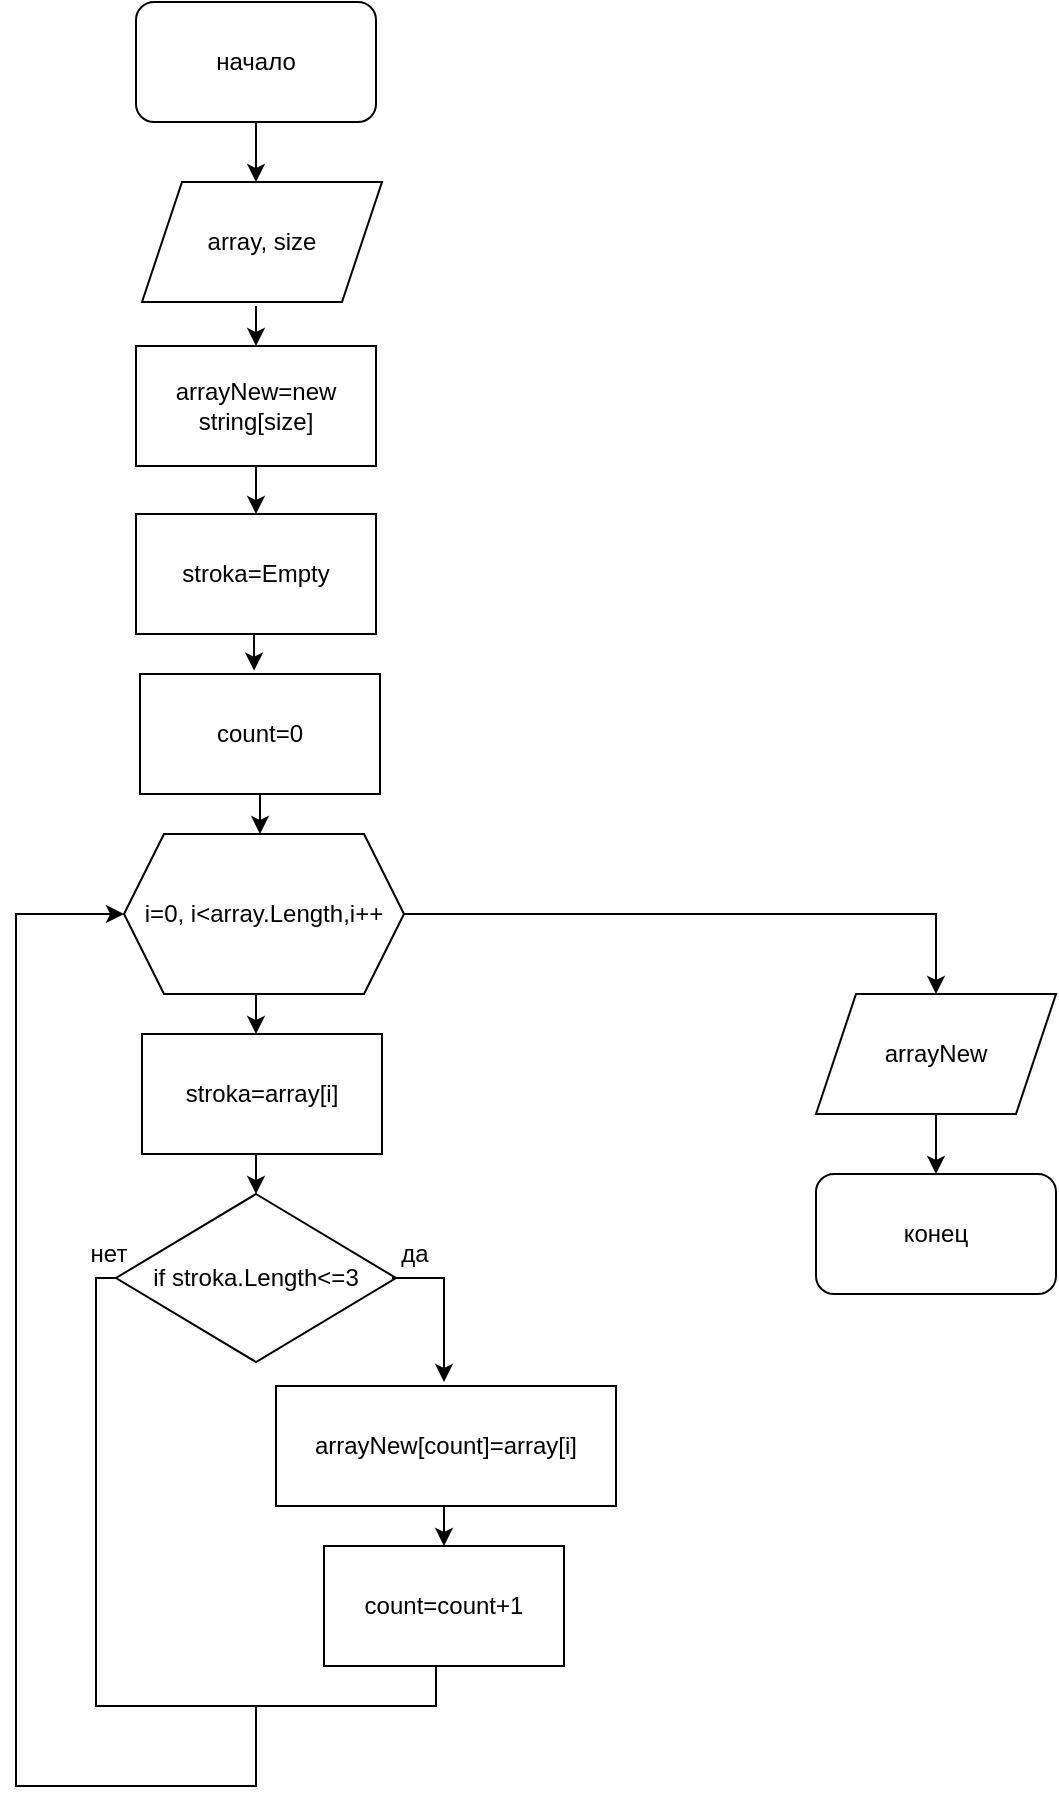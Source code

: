 <mxfile version="20.8.23" type="device"><diagram name="Страница 1" id="sAQluUtaubct05FXGI1S"><mxGraphModel dx="2028" dy="1139" grid="1" gridSize="10" guides="1" tooltips="1" connect="1" arrows="1" fold="1" page="1" pageScale="1" pageWidth="827" pageHeight="1169" math="0" shadow="0"><root><mxCell id="0"/><mxCell id="1" parent="0"/><mxCell id="mUDly4P3o1WF22d5__uY-12" style="edgeStyle=orthogonalEdgeStyle;rounded=0;orthogonalLoop=1;jettySize=auto;html=1;entryX=0.5;entryY=0;entryDx=0;entryDy=0;exitX=0.5;exitY=1;exitDx=0;exitDy=0;" parent="1" source="yciRoS448QkExxEOrVxy-3" target="mUDly4P3o1WF22d5__uY-3" edge="1"><mxGeometry relative="1" as="geometry"><mxPoint x="320" y="272" as="sourcePoint"/></mxGeometry></mxCell><mxCell id="mUDly4P3o1WF22d5__uY-1" value="начало" style="rounded=1;whiteSpace=wrap;html=1;" parent="1" vertex="1"><mxGeometry x="260" y="30" width="120" height="60" as="geometry"/></mxCell><mxCell id="mUDly4P3o1WF22d5__uY-2" value="конец" style="rounded=1;whiteSpace=wrap;html=1;" parent="1" vertex="1"><mxGeometry x="600" y="616" width="120" height="60" as="geometry"/></mxCell><mxCell id="mUDly4P3o1WF22d5__uY-16" style="edgeStyle=orthogonalEdgeStyle;rounded=0;orthogonalLoop=1;jettySize=auto;html=1;exitX=0.5;exitY=1;exitDx=0;exitDy=0;entryX=0.392;entryY=-0.028;entryDx=0;entryDy=0;entryPerimeter=0;" parent="1" edge="1"><mxGeometry relative="1" as="geometry"><mxPoint x="322" y="346" as="sourcePoint"/><mxPoint x="319.04" y="364.32" as="targetPoint"/></mxGeometry></mxCell><mxCell id="mUDly4P3o1WF22d5__uY-3" value="stroka=Empty" style="rounded=0;whiteSpace=wrap;html=1;" parent="1" vertex="1"><mxGeometry x="260" y="286" width="120" height="60" as="geometry"/></mxCell><mxCell id="mUDly4P3o1WF22d5__uY-14" style="edgeStyle=orthogonalEdgeStyle;rounded=0;orthogonalLoop=1;jettySize=auto;html=1;exitX=0.5;exitY=1;exitDx=0;exitDy=0;entryX=0.5;entryY=0;entryDx=0;entryDy=0;" parent="1" edge="1"><mxGeometry relative="1" as="geometry"><mxPoint x="322" y="426" as="sourcePoint"/><mxPoint x="322" y="446" as="targetPoint"/></mxGeometry></mxCell><mxCell id="mUDly4P3o1WF22d5__uY-4" value="count=0" style="rounded=0;whiteSpace=wrap;html=1;" parent="1" vertex="1"><mxGeometry x="262" y="366" width="120" height="60" as="geometry"/></mxCell><mxCell id="mUDly4P3o1WF22d5__uY-5" value="i=0, i&amp;lt;array.Length,i++" style="shape=hexagon;perimeter=hexagonPerimeter2;whiteSpace=wrap;html=1;fixedSize=1;" parent="1" vertex="1"><mxGeometry x="254" y="446" width="140" height="80" as="geometry"/></mxCell><mxCell id="mUDly4P3o1WF22d5__uY-6" value="if stroka.Length&amp;lt;=3" style="rhombus;whiteSpace=wrap;html=1;" parent="1" vertex="1"><mxGeometry x="250" y="626" width="140" height="84" as="geometry"/></mxCell><mxCell id="mUDly4P3o1WF22d5__uY-7" value="count=count+1" style="rounded=0;whiteSpace=wrap;html=1;" parent="1" vertex="1"><mxGeometry x="354" y="802" width="120" height="60" as="geometry"/></mxCell><mxCell id="mUDly4P3o1WF22d5__uY-8" value="stroka=array[i]" style="rounded=0;whiteSpace=wrap;html=1;" parent="1" vertex="1"><mxGeometry x="263" y="546" width="120" height="60" as="geometry"/></mxCell><mxCell id="mUDly4P3o1WF22d5__uY-9" value="arrayNew" style="shape=parallelogram;perimeter=parallelogramPerimeter;whiteSpace=wrap;html=1;fixedSize=1;" parent="1" vertex="1"><mxGeometry x="600" y="526" width="120" height="60" as="geometry"/></mxCell><mxCell id="mUDly4P3o1WF22d5__uY-18" value="" style="endArrow=classic;html=1;rounded=0;" parent="1" edge="1"><mxGeometry width="50" height="50" relative="1" as="geometry"><mxPoint x="320" y="606" as="sourcePoint"/><mxPoint x="320" y="626" as="targetPoint"/></mxGeometry></mxCell><mxCell id="mUDly4P3o1WF22d5__uY-19" value="" style="endArrow=classic;html=1;rounded=0;" parent="1" edge="1"><mxGeometry width="50" height="50" relative="1" as="geometry"><mxPoint x="320" y="526" as="sourcePoint"/><mxPoint x="320" y="546" as="targetPoint"/></mxGeometry></mxCell><mxCell id="mUDly4P3o1WF22d5__uY-21" value="" style="endArrow=none;html=1;rounded=0;" parent="1" edge="1"><mxGeometry width="50" height="50" relative="1" as="geometry"><mxPoint x="410" y="862" as="sourcePoint"/><mxPoint x="250" y="668" as="targetPoint"/><Array as="points"><mxPoint x="410" y="882"/><mxPoint x="240" y="882"/><mxPoint x="240" y="668"/></Array></mxGeometry></mxCell><mxCell id="mUDly4P3o1WF22d5__uY-22" value="" style="endArrow=classic;html=1;rounded=0;entryX=0;entryY=0.5;entryDx=0;entryDy=0;" parent="1" target="mUDly4P3o1WF22d5__uY-5" edge="1"><mxGeometry width="50" height="50" relative="1" as="geometry"><mxPoint x="320" y="882" as="sourcePoint"/><mxPoint x="440" y="716" as="targetPoint"/><Array as="points"><mxPoint x="320" y="922"/><mxPoint x="200" y="922"/><mxPoint x="200" y="486"/></Array></mxGeometry></mxCell><mxCell id="mUDly4P3o1WF22d5__uY-23" value="" style="endArrow=classic;html=1;rounded=0;entryX=0.5;entryY=0;entryDx=0;entryDy=0;exitX=1;exitY=0.5;exitDx=0;exitDy=0;" parent="1" source="mUDly4P3o1WF22d5__uY-5" target="mUDly4P3o1WF22d5__uY-9" edge="1"><mxGeometry width="50" height="50" relative="1" as="geometry"><mxPoint x="400" y="486" as="sourcePoint"/><mxPoint x="450" y="436" as="targetPoint"/><Array as="points"><mxPoint x="660" y="486"/></Array></mxGeometry></mxCell><mxCell id="mUDly4P3o1WF22d5__uY-24" value="" style="endArrow=classic;html=1;rounded=0;entryX=0.5;entryY=0;entryDx=0;entryDy=0;" parent="1" target="mUDly4P3o1WF22d5__uY-2" edge="1"><mxGeometry width="50" height="50" relative="1" as="geometry"><mxPoint x="660" y="586" as="sourcePoint"/><mxPoint x="710" y="536" as="targetPoint"/></mxGeometry></mxCell><mxCell id="mUDly4P3o1WF22d5__uY-25" value="да" style="text;html=1;align=center;verticalAlign=middle;resizable=0;points=[];autosize=1;strokeColor=none;fillColor=none;" parent="1" vertex="1"><mxGeometry x="379" y="641" width="40" height="30" as="geometry"/></mxCell><mxCell id="mUDly4P3o1WF22d5__uY-26" value="нет" style="text;html=1;align=center;verticalAlign=middle;resizable=0;points=[];autosize=1;strokeColor=none;fillColor=none;" parent="1" vertex="1"><mxGeometry x="226" y="641" width="40" height="30" as="geometry"/></mxCell><mxCell id="yciRoS448QkExxEOrVxy-3" value="arrayNew=new string[size]" style="rounded=0;whiteSpace=wrap;html=1;" vertex="1" parent="1"><mxGeometry x="260" y="202" width="120" height="60" as="geometry"/></mxCell><mxCell id="yciRoS448QkExxEOrVxy-4" value="" style="endArrow=classic;html=1;rounded=0;" edge="1" parent="1" target="yciRoS448QkExxEOrVxy-3"><mxGeometry width="50" height="50" relative="1" as="geometry"><mxPoint x="320" y="182" as="sourcePoint"/><mxPoint x="370" y="132" as="targetPoint"/></mxGeometry></mxCell><mxCell id="yciRoS448QkExxEOrVxy-5" value="arrayNew[count]=array[i]" style="rounded=0;whiteSpace=wrap;html=1;" vertex="1" parent="1"><mxGeometry x="330" y="722" width="170" height="60" as="geometry"/></mxCell><mxCell id="yciRoS448QkExxEOrVxy-6" value="" style="endArrow=classic;html=1;rounded=0;" edge="1" parent="1"><mxGeometry width="50" height="50" relative="1" as="geometry"><mxPoint x="414" y="782" as="sourcePoint"/><mxPoint x="414" y="802" as="targetPoint"/></mxGeometry></mxCell><mxCell id="yciRoS448QkExxEOrVxy-10" value="array, size" style="shape=parallelogram;perimeter=parallelogramPerimeter;whiteSpace=wrap;html=1;fixedSize=1;" vertex="1" parent="1"><mxGeometry x="263" y="120" width="120" height="60" as="geometry"/></mxCell><mxCell id="yciRoS448QkExxEOrVxy-11" value="" style="endArrow=classic;html=1;rounded=0;" edge="1" parent="1"><mxGeometry width="50" height="50" relative="1" as="geometry"><mxPoint x="320" y="90" as="sourcePoint"/><mxPoint x="320" y="120" as="targetPoint"/></mxGeometry></mxCell><mxCell id="yciRoS448QkExxEOrVxy-12" value="" style="endArrow=classic;html=1;rounded=0;entryX=0.5;entryY=0;entryDx=0;entryDy=0;" edge="1" parent="1"><mxGeometry width="50" height="50" relative="1" as="geometry"><mxPoint x="388" y="668" as="sourcePoint"/><mxPoint x="414" y="720" as="targetPoint"/><Array as="points"><mxPoint x="414" y="668"/></Array></mxGeometry></mxCell></root></mxGraphModel></diagram></mxfile>